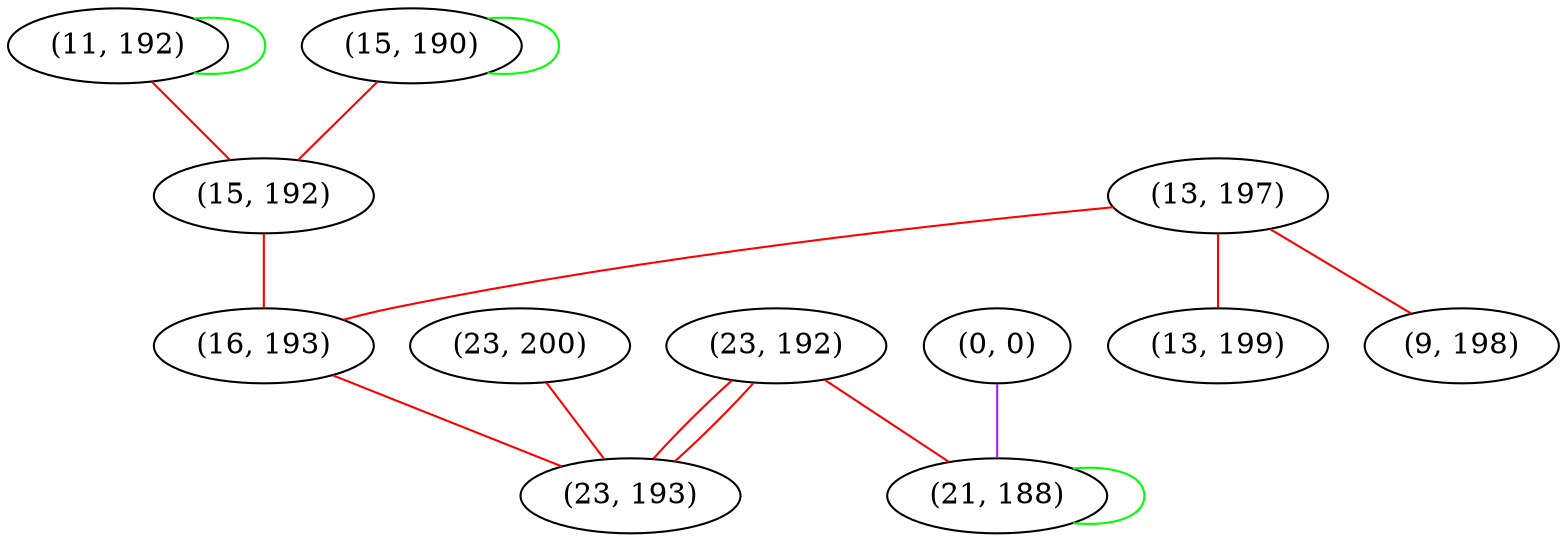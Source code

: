 graph "" {
"(11, 192)";
"(0, 0)";
"(23, 200)";
"(15, 190)";
"(15, 192)";
"(13, 197)";
"(16, 193)";
"(13, 199)";
"(23, 192)";
"(23, 193)";
"(9, 198)";
"(21, 188)";
"(11, 192)" -- "(11, 192)"  [color=green, key=0, weight=2];
"(11, 192)" -- "(15, 192)"  [color=red, key=0, weight=1];
"(0, 0)" -- "(21, 188)"  [color=purple, key=0, weight=4];
"(23, 200)" -- "(23, 193)"  [color=red, key=0, weight=1];
"(15, 190)" -- "(15, 190)"  [color=green, key=0, weight=2];
"(15, 190)" -- "(15, 192)"  [color=red, key=0, weight=1];
"(15, 192)" -- "(16, 193)"  [color=red, key=0, weight=1];
"(13, 197)" -- "(16, 193)"  [color=red, key=0, weight=1];
"(13, 197)" -- "(13, 199)"  [color=red, key=0, weight=1];
"(13, 197)" -- "(9, 198)"  [color=red, key=0, weight=1];
"(16, 193)" -- "(23, 193)"  [color=red, key=0, weight=1];
"(23, 192)" -- "(21, 188)"  [color=red, key=0, weight=1];
"(23, 192)" -- "(23, 193)"  [color=red, key=0, weight=1];
"(23, 192)" -- "(23, 193)"  [color=red, key=1, weight=1];
"(21, 188)" -- "(21, 188)"  [color=green, key=0, weight=2];
}
